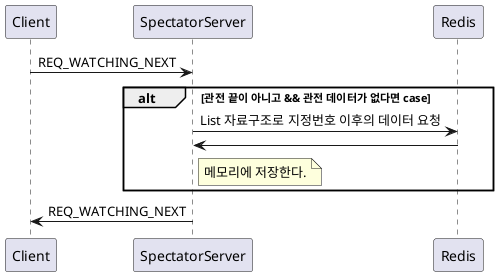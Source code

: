 @startuml
Client -> SpectatorServer: REQ_WATCHING_NEXT

alt 관전 끝이 아니고 && 관전 데이터가 없다면 case
SpectatorServer -> Redis: List 자료구조로 지정번호 이후의 데이터 요청
SpectatorServer <- Redis
note right SpectatorServer: 메모리에 저장한다.
end

Client <- SpectatorServer: REQ_WATCHING_NEXT
@enduml
